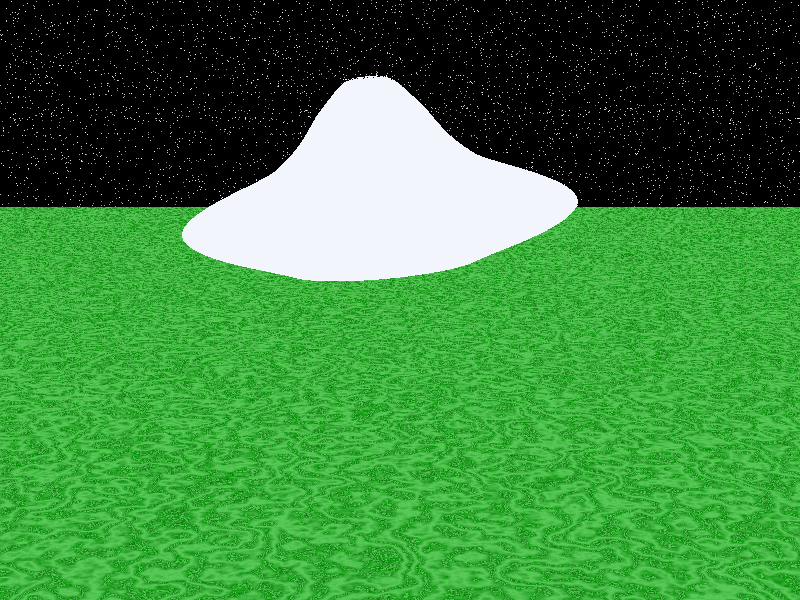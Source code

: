 /*

Aula 7
Exercício 2 - sor.pov

*/

#include "colors.inc" 
#include "textures.inc"  

//Camera
camera {
        location <0, 7.5, -25>
        look_at <0, 2, 5> 
        angle 36
}   

//Luz 
light_source { <500,500,-1000> color White}

//Chão
plane {
        y, -1   
        texture { Jade } 
}   
  
//Fundo
plane {
        z, 55   
        texture { Starfield } 
} 

//Pontos da nave
sor {
        8, // qtde pontos
        <0, 0>, 
        <2, 0.8>,
        <4, 1.8 >,
        <2, 2.9>,    //2.7
        <1, 4>,
        <0.5, 4.5>,
        <0.2, 4.6>,
        <0, 4.7> 

        texture { Silver_Metal }    
        translate y*2.9  
        rotate z*5

}  
   
//Luz da nave   
light_source{ 
        <0,2.9,0>
        color White
        spotlight        
        radius 40       
        falloff 48     
        tightness 10   
        point_at <0.5, 0, 0> 
}
      
      




  
